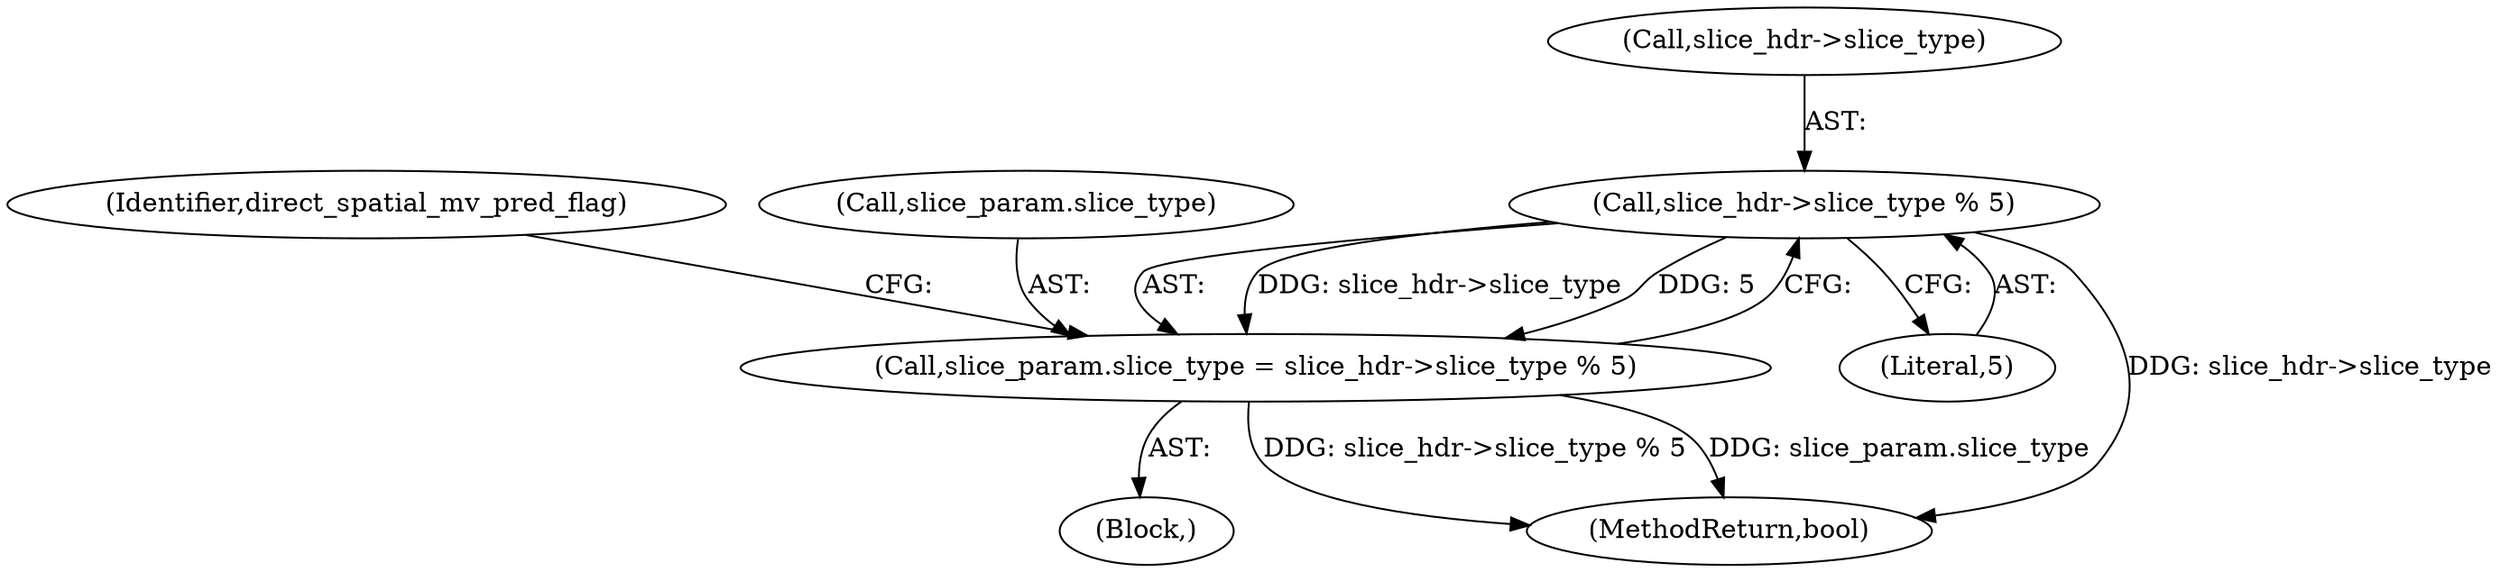 digraph "0_Chrome_70340ce072cee8a0bdcddb5f312d32567b2269f6_15@pointer" {
"1000148" [label="(Call,slice_hdr->slice_type % 5)"];
"1000144" [label="(Call,slice_param.slice_type = slice_hdr->slice_type % 5)"];
"1000154" [label="(Identifier,direct_spatial_mv_pred_flag)"];
"1000108" [label="(Block,)"];
"1000152" [label="(Literal,5)"];
"1000145" [label="(Call,slice_param.slice_type)"];
"1000493" [label="(MethodReturn,bool)"];
"1000149" [label="(Call,slice_hdr->slice_type)"];
"1000148" [label="(Call,slice_hdr->slice_type % 5)"];
"1000144" [label="(Call,slice_param.slice_type = slice_hdr->slice_type % 5)"];
"1000148" -> "1000144"  [label="AST: "];
"1000148" -> "1000152"  [label="CFG: "];
"1000149" -> "1000148"  [label="AST: "];
"1000152" -> "1000148"  [label="AST: "];
"1000144" -> "1000148"  [label="CFG: "];
"1000148" -> "1000493"  [label="DDG: slice_hdr->slice_type"];
"1000148" -> "1000144"  [label="DDG: slice_hdr->slice_type"];
"1000148" -> "1000144"  [label="DDG: 5"];
"1000144" -> "1000108"  [label="AST: "];
"1000145" -> "1000144"  [label="AST: "];
"1000154" -> "1000144"  [label="CFG: "];
"1000144" -> "1000493"  [label="DDG: slice_hdr->slice_type % 5"];
"1000144" -> "1000493"  [label="DDG: slice_param.slice_type"];
}

